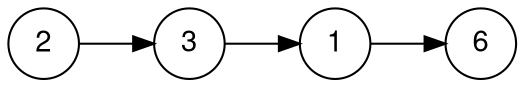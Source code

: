 digraph {
  fontname="Helvetica,Arial,snas-serif"
  node [fontname="Helvetica,Arial,snas-serif"]
  edge [fontname="Helvetica,Arial,snas-serif"]

  graph [center=1 rankdir=LR]

  node [height=0.25 width=0.25 shape="circle" label=""]
  node [shape="circle"]

  n0 [label="2"]
  n1 [label="3"]
  n2 [label="1"]
  n3 [label="6"]

  n0 -> n1 [label=""]
  n1 -> n2 [label=""]
  n2 -> n3 [label=""]
}
